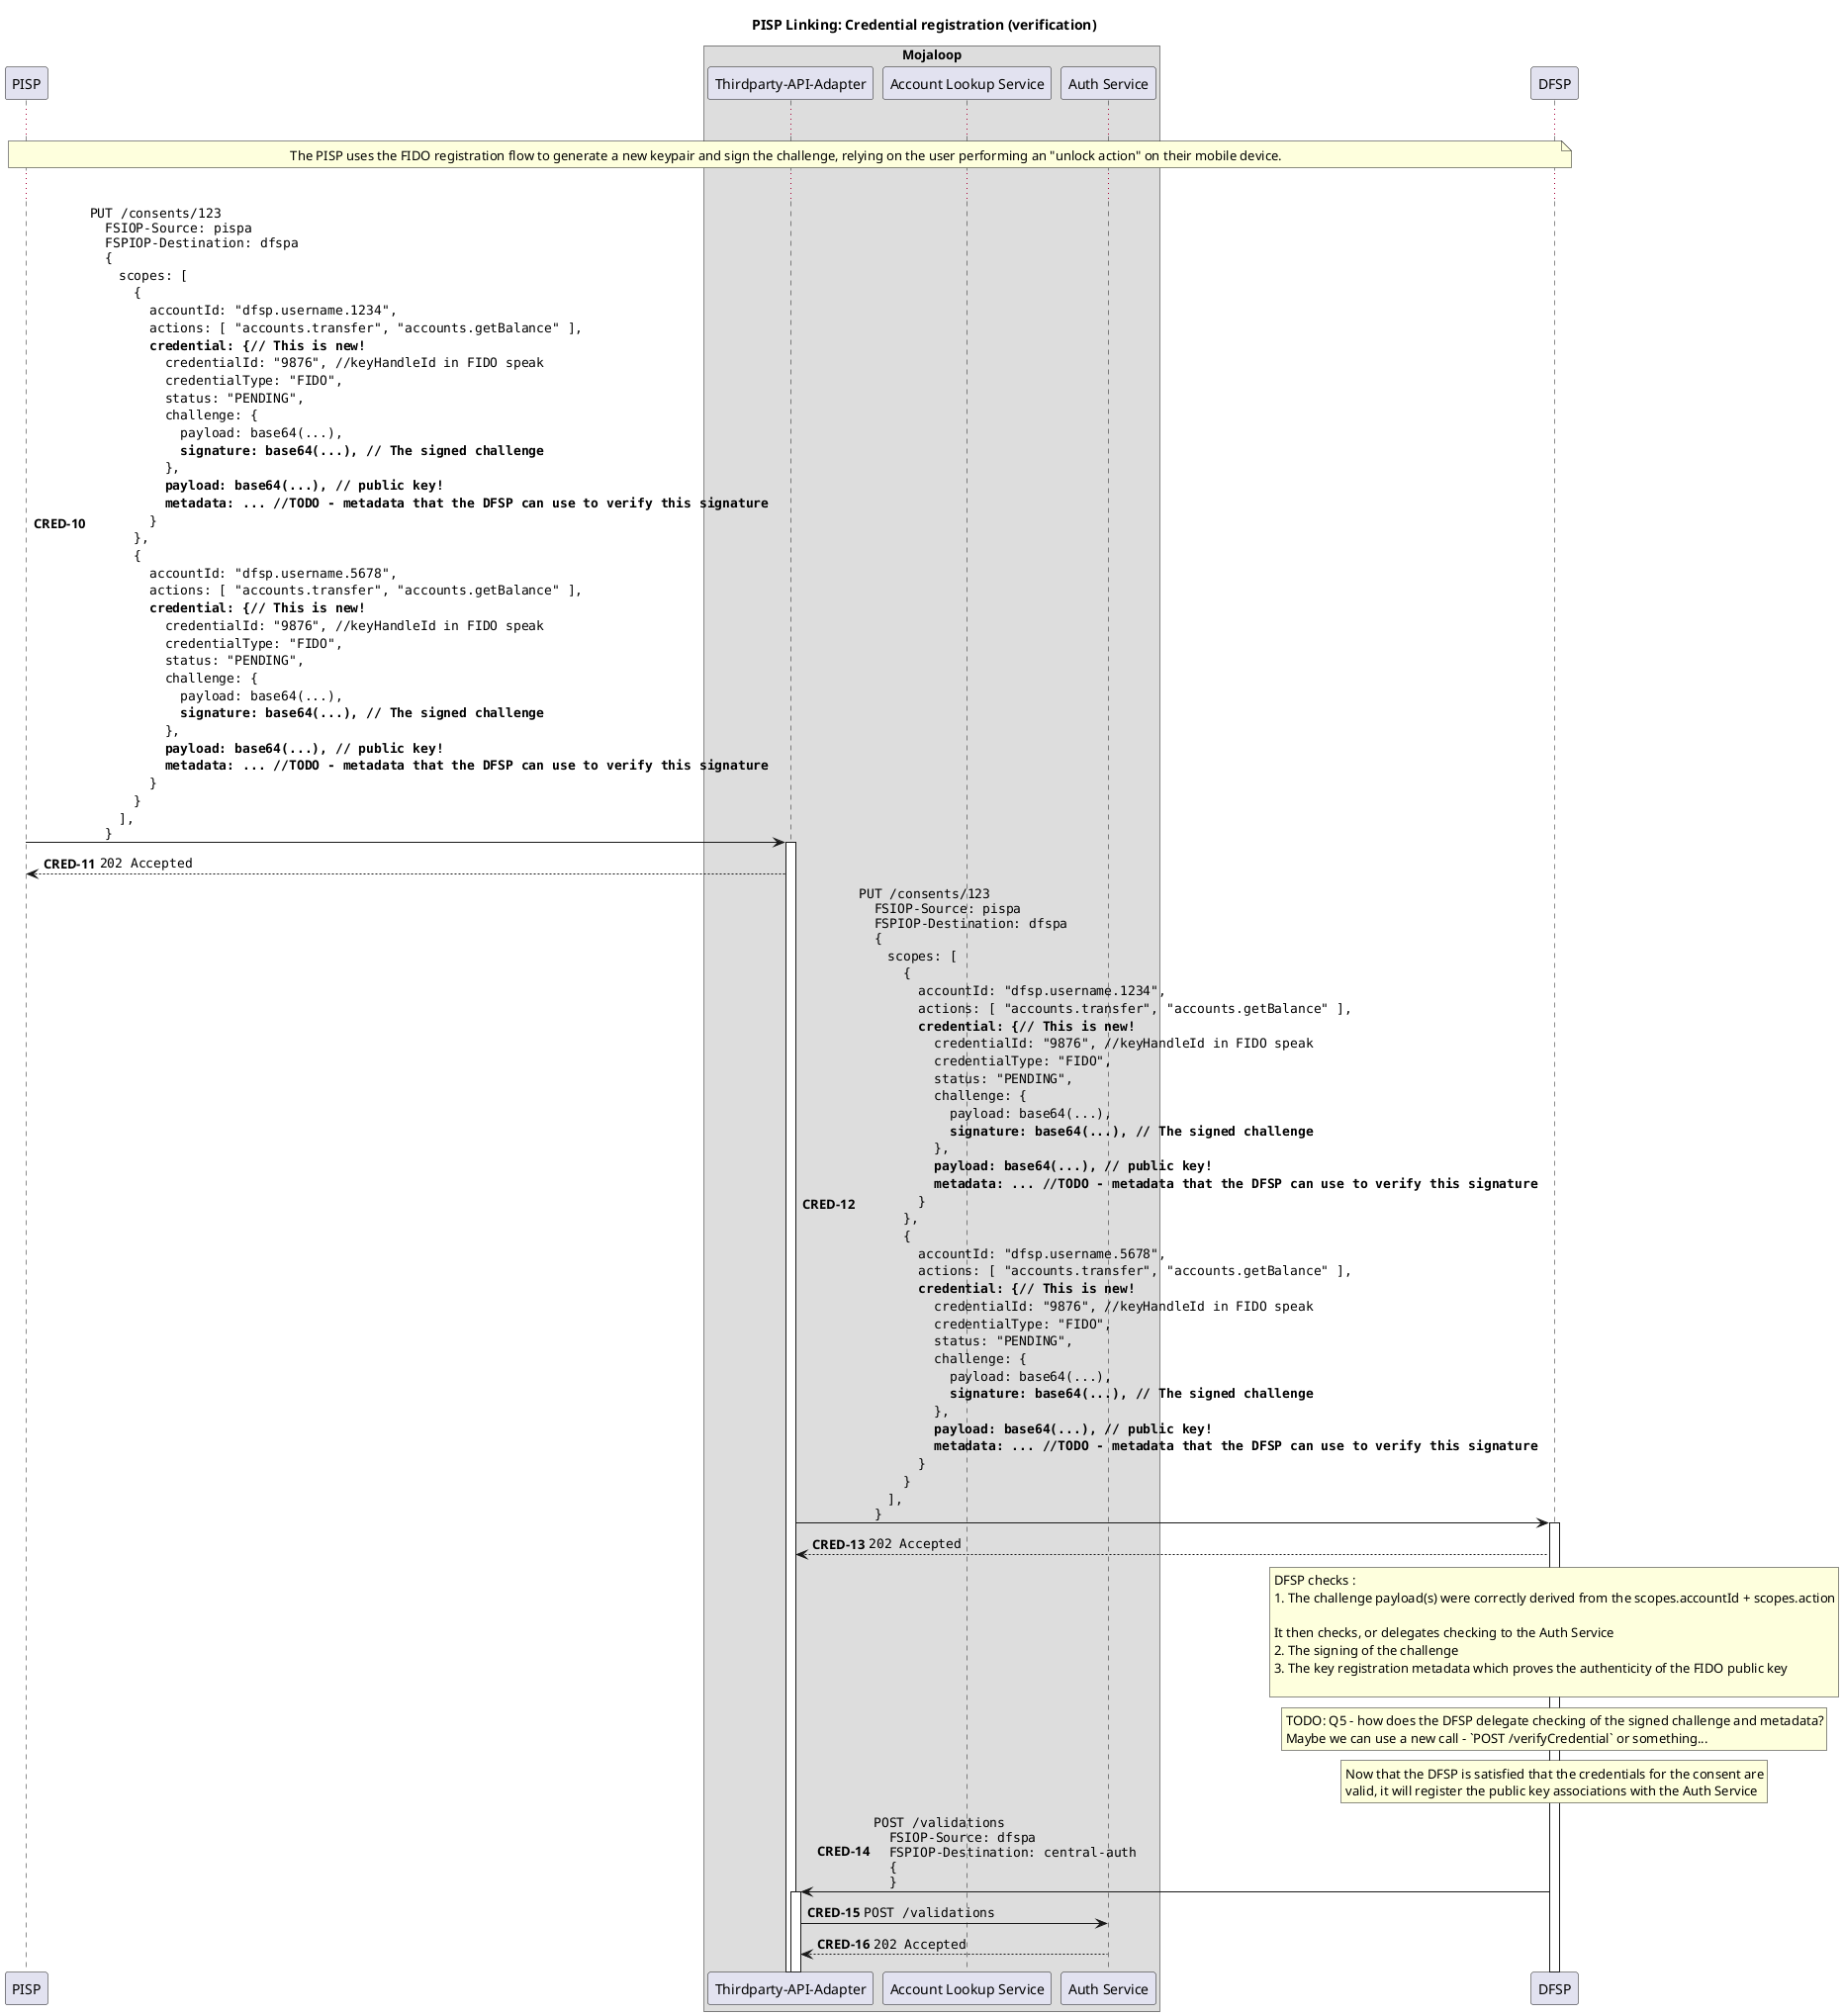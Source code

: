 @startuml

!pragma teoz true

title PISP Linking: Credential registration (verification)

participant "PISP" as PISP

box "Mojaloop"
    participant "Thirdparty-API-Adapter" as Switch
    participant "Account Lookup Service" as ALS
    participant "Auth Service" as Auth
end box

participant "DFSP" as DFSP

autonumber 10 "<b>CRED-#</b>"

...

note over PISP, DFSP
    The PISP uses the FIDO registration flow to generate a new keypair and sign the challenge, relying on the user performing an "unlock action" on their mobile device.
end note

...

PISP -> Switch ++: ""PUT /consents/123""\n\
""  FSIOP-Source: pispa""\n\
""  FSPIOP-Destination: dfspa""\n\
""  {""\n\
    ""  scopes: [""\n\
    ""    {""\n\
    ' TODO: Q1: Should we also already have the partyIdInfo here? I think Yes
    ""      accountId: "dfsp.username.1234",""\n\
    ""      actions: [ "accounts.transfer", "accounts.getBalance" ],""\n\
    ""      **credential: {// This is new!**""\n\
    ""        credentialId: "9876", //keyHandleId in FIDO speak ""\n\
    ""        credentialType: "FIDO",""\n\
    ""        status: "PENDING",""\n\
    ' TODO: Q4. Can we remove the challenge payload here? Since the payload is derived from the scopes or something
    ' We may want to keep it, since it is easy to pass around and concise
    ""        challenge: {""\n\
    ""          payload: base64(...),""\n\
    ""          **signature: base64(...), // The signed challenge**""\n\
    ""        },""\n\
    ""        **payload: base64(...), // public key!**""\n\
    ' Q3. Need to define this metadata better
    ""        **metadata: ... //TODO - metadata that the DFSP can use to verify this signature**""\n\
    ""      }""\n\
    ""    },""\n\
    ""    {""\n\
    ' TODO: Q1: Should we also already have the partyIdInfo here? I think Yes
    ""      accountId: "dfsp.username.5678",""\n\
    ""      actions: [ "accounts.transfer", "accounts.getBalance" ],""\n\
    ""      **credential: {// This is new!**""\n\
    ""        credentialId: "9876", //keyHandleId in FIDO speak ""\n\
    ""        credentialType: "FIDO",""\n\
    ""        status: "PENDING",""\n\
    ' TODO: Q4. Can we remove the challenge payload here? Since the payload is derived from the scopes or something
    ' We may want to keep it, since it is easy to pass around and concise
    ""        challenge: {""\n\
    ""          payload: base64(...),""\n\
    ""          **signature: base64(...), // The signed challenge**""\n\
    ""        },""\n\
    ""        **payload: base64(...), // public key!**""\n\
    ' Q3. Need to define this metadata better
    ""        **metadata: ... //TODO - metadata that the DFSP can use to verify this signature**""\n\
    ""      }""\n\
    ""    }""\n\
    ""  ],""\n\
""  }""
Switch --> PISP: ""202 Accepted""
deactivate PISP


Switch -> DFSP ++: ""PUT /consents/123""\n\
""  FSIOP-Source: pispa""\n\
""  FSPIOP-Destination: dfspa""\n\
""  {""\n\
    ""  scopes: [""\n\
    ""    {""\n\
    ' TODO: Q1: Should we also already have the partyIdInfo here? I think Yes
    ""      accountId: "dfsp.username.1234",""\n\
    ""      actions: [ "accounts.transfer", "accounts.getBalance" ],""\n\
    ""      **credential: {// This is new!**""\n\
    ""        credentialId: "9876", //keyHandleId in FIDO speak ""\n\
    ""        credentialType: "FIDO",""\n\
    ""        status: "PENDING",""\n\
    ' TODO: Q4. Can we remove the challenge payload here? Since the payload is derived from the scopes or something
    ' We may want to keep it, since it is easy to pass around and concise
    ""        challenge: {""\n\
    ""          payload: base64(...),""\n\
    ""          **signature: base64(...), // The signed challenge**""\n\
    ""        },""\n\
    ""        **payload: base64(...), // public key!**""\n\
    ' Q3. Need to define this metadata better
    ""        **metadata: ... //TODO - metadata that the DFSP can use to verify this signature**""\n\
    ""      }""\n\
    ""    },""\n\
    ""    {""\n\
    ' TODO: Q1: Should we also already have the partyIdInfo here? I think Yes
    ""      accountId: "dfsp.username.5678",""\n\
    ""      actions: [ "accounts.transfer", "accounts.getBalance" ],""\n\
    ""      **credential: {// This is new!**""\n\
    ""        credentialId: "9876", //keyHandleId in FIDO speak ""\n\
    ""        credentialType: "FIDO",""\n\
    ""        status: "PENDING",""\n\
    ' TODO: Q4. Can we remove the challenge payload here? Since the payload is derived from the scopes or something
    ' We may want to keep it, since it is easy to pass around and concise
    ""        challenge: {""\n\
    ""          payload: base64(...),""\n\
    ""          **signature: base64(...), // The signed challenge**""\n\
    ""        },""\n\
    ""        **payload: base64(...), // public key!**""\n\
    ' Q3. Need to define this metadata better
    ""        **metadata: ... //TODO - metadata that the DFSP can use to verify this signature**""\n\
    ""      }""\n\
    ""    }""\n\
    ""  ],""\n\
""  }""
DFSP --> Switch: ""202 Accepted""


rnote over DFSP
  DFSP checks :
  1. The challenge payload(s) were correctly derived from the scopes.accountId + scopes.action

  It then checks, or delegates checking to the Auth Service
  2. The signing of the challenge
  3. The key registration metadata which proves the authenticity of the FIDO public key

end note

rnote over DFSP
  TODO: Q5 - how does the DFSP delegate checking of the signed challenge and metadata?
  Maybe we can use a new call - `POST /verifyCredential` or something...
end note

' ' TODO: Q5: DFSP checks the signing of the challenge, and authenticity of credentials
' ' or asks the Auth Service to do it on it's behalf
rnote over DFSP
  Now that the DFSP is satisfied that the credentials for the consent are
  valid, it will register the public key associations with the Auth Service
end note

' TODO: what is the payload here? Should 
DFSP -> Switch ++: ""POST /validations"" \n\
""  FSIOP-Source: dfspa""\n\
""  FSPIOP-Destination: central-auth""\n\
""  {""\n\
    ' ""  scopes: [""\n\
    ' ""    {""\n\
    ' ' TODO: Q1: Should we also already have the partyIdInfo here? I think Yes
    ' ""      accountId: "dfsp.username.1234",""\n\
    ' ""      actions: [ "accounts.transfer", "accounts.getBalance" ],""\n\
    ' ""      **credential: {// This is new!**""\n\
    ' ""        credentialId: "9876", //keyHandleId in FIDO speak ""\n\
    ' ""        credentialType: "FIDO",""\n\
    ' ""        status: "PENDING",""\n\
    ' ' TODO: Q4. Can we remove the challenge payload here? Since the payload is derived from the scopes or something
    ' ' We may want to keep it, since it is easy to pass around and concise
    ' ""        challenge: {""\n\
    ' ""          payload: base64(...),""\n\
    ' ""          **signature: base64(...), // The signed challenge**""\n\
    ' ""        },""\n\
    ' ""        **payload: base64(...), // public key!**""\n\
    ' ' Q3. Need to define this metadata better
    ' ""        **metadata: ... //TODO - metadata that the DFSP can use to verify this signature**""\n\
    ' ""      }""\n\
    ' ""    },""\n\
    ' ""    {""\n\
    ' ' TODO: Q1: Should we also already have the partyIdInfo here? I think Yes
    ' ""      accountId: "dfsp.username.5678",""\n\
    ' ""      actions: [ "accounts.transfer", "accounts.getBalance" ],""\n\
    ' ""      **credential: {// This is new!**""\n\
    ' ""        credentialId: "9876", //keyHandleId in FIDO speak ""\n\
    ' ""        credentialType: "FIDO",""\n\
    ' ""        status: "PENDING",""\n\
    ' ' TODO: Q4. Can we remove the challenge payload here? Since the payload is derived from the scopes or something
    ' ' We may want to keep it, since it is easy to pass around and concise
    ' ""        challenge: {""\n\
    ' ""          payload: base64(...),""\n\
    ' ""          **signature: base64(...), // The signed challenge**""\n\
    ' ""        },""\n\
    ' ""        **payload: base64(...), // public key!**""\n\
    ' ' Q3. Need to define this metadata better
    ' ""        **metadata: ... //TODO - metadata that the DFSP can use to verify this signature**""\n\
    ' ""      }""\n\
    ' ""    }""\n\
    ' ""  ],""\n\
""  }""

' Switch --> DFSP: ""202 Accepted""

Switch -> Auth: ""POST /validations""
Auth --> Switch: ""202 Accepted""


' ' TODO: Auth service validates the credentials along with with the FIDO metadata

' Auth -> Switch: ""PUT /validations/<type>/<ID>""
' Switch --> Auth: ""200 OK""

' Switch -> DFSP: ""PUT /validations/<type>/<ID>""
' DFSP --> Switch: ""200 OK""

' ' TODO: at this point, the credential is registered, and the DFSP must update the PISP with the details to be used

' ' TODO: I think this is where the DFSP should (optionally) inform the ALS oracle about the link

' DFSP -> Switch ++: ""PUT /consents/123""\n\
' ""  FSIOP-Source: dfspa""\n\
' ""  FSPIOP-Destination: pispapa""\n"
' ""  {""\n\
'     ""  scopes: [ ""\n\
'     ""    {""\n\
'     ""      accountId: "dfsp.username.1234",""\n\
'     ""      actions: [ "accounts.transfer", "accounts.getBalance" ],
'     ""      credential: {
'     ""      **credentialId: "9876", // This is new!**""\n\
'     ""        credentialType: "FIDO",""\n\
'     ""        status: "COMPLETED",""\n\
'     ""        challenge: {""\n\
'     ""          payload: base64(...),""\n\
'     ""        **signature: base64(...), // This is new!**""\n\
'     ""        },""\n
'     ""      **payload: base64(...), // This is new!**""\n\
'     ""      **metadata: ... //TODO - metadata that the DFSP can use to verify this signature**""\n\
'             }
'             partyIdInfo: { //this is new!
'               partyIdType: "THIRD_PARTY_LINK",
'               partyIdentifier: "qwerty-12345",
'             }
'     ""    }""\n\
'     ""    },""\n\
'     ""    {""\n\
'     ""      accountId: "dfsp.username.5678",""\n\
'     ""      actions: [ "accounts.transfer", "accounts.getBalance" ],
'     ""      credential: {
'     ""      **credentialId: "9876", // This is new!**""\n\
'     ""        credentialType: "FIDO",""\n\
'     ""        status: "COMPLETED",""\n\
'     ""        challenge: {""\n\
'     ""          payload: base64(...),""\n\
'     ""        **signature: base64(...), // This is new!**""\n\
'     ""        },""\n
'     ""      **payload: base64(...), // This is new!**""\n\
'     ""      **metadata: ... //TODO - metadata that the DFSP can use to verify this signature**""\n\
'             }
'             partyIdInfo: { //this is new!
'               partyIdType: "THIRD_PARTY_LINK",
'               partyIdentifier: "qwerty-56789",
'             }
'     ""     }""\n\ 
'     ""    },""\n\
'     ""  ],""\n\
'     ""  credential: {""\n\
'     ""  }""\n\
'     ""}""
' Switch --> DFSP: ""200 Accepted""
' deactivate DFSP


' Switch -> PISP: ""PUT /consents/123""\n\
' PISP --> Switch: ""200 Accepted""


' now we have a new identifier that the PISP can use to initiate transactions, a registered credential, and that credential is stored in the auth-service

@enduml
